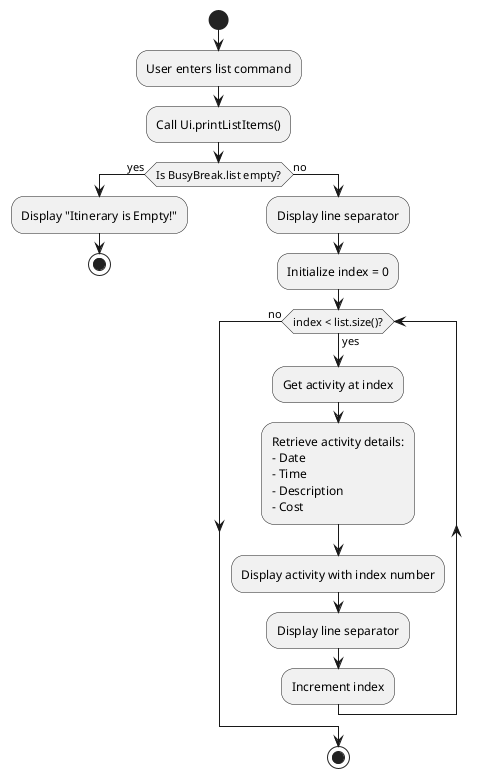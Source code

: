 @startuml ListCommandActivityDiagram

start

:User enters list command;

:Call Ui.printListItems();

if (Is BusyBreak.list empty?) then (yes)
  :Display "Itinerary is Empty!";
  stop
else (no)
  :Display line separator;

  :Initialize index = 0;

  while (index < list.size()?) is (yes)
    :Get activity at index;

    :Retrieve activity details:
    - Date
    - Time
    - Description
    - Cost;

    :Display activity with index number;

    :Display line separator;

    :Increment index;
  endwhile (no)

  stop
endif

@enduml
